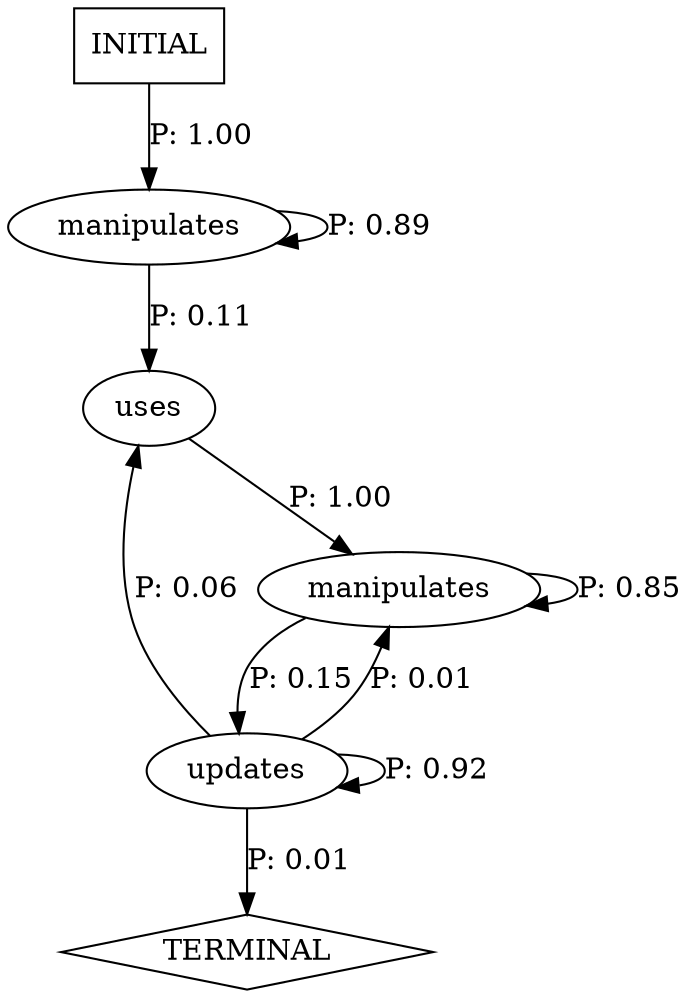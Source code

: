 digraph G {
  0 [label="manipulates"];
  1 [label="manipulates"];
  2 [label="updates"];
  3 [label="uses"];
  4 [label="TERMINAL",shape=diamond];
  5 [label="INITIAL",shape=box];
0->0 [label="P: 0.89"];
0->3 [label="P: 0.11"];
1->1 [label="P: 0.85"];
1->2 [label="P: 0.15"];
2->1 [label="P: 0.01"];
2->2 [label="P: 0.92"];
2->3 [label="P: 0.06"];
2->4 [label="P: 0.01"];
3->1 [label="P: 1.00"];
5->0 [label="P: 1.00"];
}
